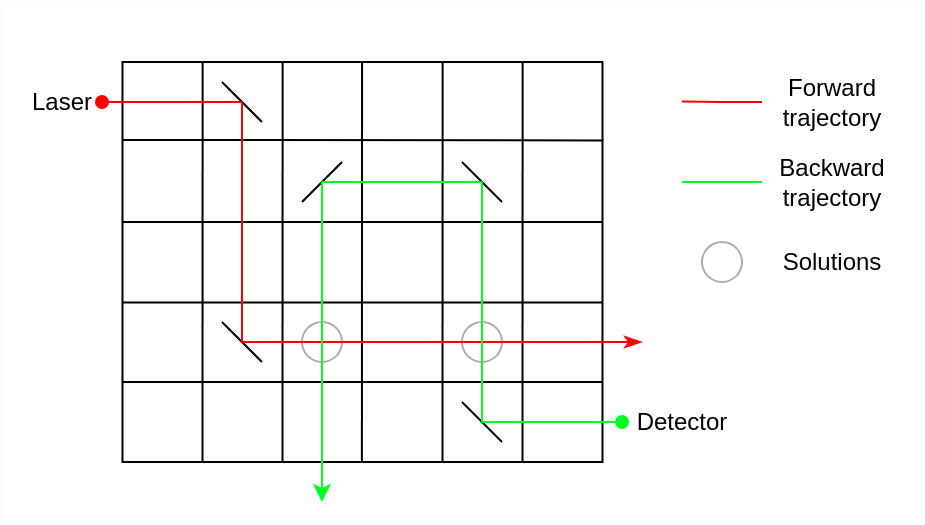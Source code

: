 <mxfile version="16.1.2" type="device"><diagram id="O3vYPsc8bkEee7WRaIUD" name="Page-1"><mxGraphModel dx="1155" dy="642" grid="1" gridSize="10" guides="1" tooltips="1" connect="1" arrows="1" fold="1" page="1" pageScale="1" pageWidth="827" pageHeight="1169" math="0" shadow="0"><root><mxCell id="0"/><mxCell id="1" parent="0"/><mxCell id="CU_fQJpmXWl5R8ez9NdN-44" value="" style="rounded=0;whiteSpace=wrap;html=1;strokeColor=#FCFCFC;fillColor=default;" vertex="1" parent="1"><mxGeometry x="20" y="10" width="460" height="260" as="geometry"/></mxCell><mxCell id="CU_fQJpmXWl5R8ez9NdN-1" value="" style="rounded=0;whiteSpace=wrap;html=1;" vertex="1" parent="1"><mxGeometry x="80.24" y="40" width="240" height="200" as="geometry"/></mxCell><mxCell id="CU_fQJpmXWl5R8ez9NdN-40" value="" style="ellipse;whiteSpace=wrap;html=1;aspect=fixed;fillColor=none;strokeColor=#ADADAD;" vertex="1" parent="1"><mxGeometry x="170" y="170" width="20" height="20" as="geometry"/></mxCell><mxCell id="CU_fQJpmXWl5R8ez9NdN-38" value="" style="ellipse;whiteSpace=wrap;html=1;aspect=fixed;fillColor=none;strokeColor=#ADADAD;" vertex="1" parent="1"><mxGeometry x="250" y="170" width="20" height="20" as="geometry"/></mxCell><mxCell id="CU_fQJpmXWl5R8ez9NdN-2" value="" style="endArrow=none;html=1;rounded=0;entryX=0.167;entryY=0;entryDx=0;entryDy=0;entryPerimeter=0;" edge="1" parent="1" target="CU_fQJpmXWl5R8ez9NdN-1"><mxGeometry width="50" height="50" relative="1" as="geometry"><mxPoint x="120.24" y="240" as="sourcePoint"/><mxPoint x="480.24" y="550" as="targetPoint"/></mxGeometry></mxCell><mxCell id="CU_fQJpmXWl5R8ez9NdN-3" value="" style="endArrow=none;html=1;rounded=0;entryX=0.167;entryY=0;entryDx=0;entryDy=0;entryPerimeter=0;" edge="1" parent="1"><mxGeometry width="50" height="50" relative="1" as="geometry"><mxPoint x="160.24" y="240" as="sourcePoint"/><mxPoint x="160.32" y="40" as="targetPoint"/></mxGeometry></mxCell><mxCell id="CU_fQJpmXWl5R8ez9NdN-4" value="" style="endArrow=none;html=1;rounded=0;entryX=0.167;entryY=0;entryDx=0;entryDy=0;entryPerimeter=0;" edge="1" parent="1"><mxGeometry width="50" height="50" relative="1" as="geometry"><mxPoint x="199.95" y="240" as="sourcePoint"/><mxPoint x="200.03" y="40" as="targetPoint"/></mxGeometry></mxCell><mxCell id="CU_fQJpmXWl5R8ez9NdN-5" value="" style="endArrow=none;html=1;rounded=0;entryX=0.167;entryY=0;entryDx=0;entryDy=0;entryPerimeter=0;" edge="1" parent="1"><mxGeometry width="50" height="50" relative="1" as="geometry"><mxPoint x="240.24" y="240" as="sourcePoint"/><mxPoint x="240.32" y="40" as="targetPoint"/></mxGeometry></mxCell><mxCell id="CU_fQJpmXWl5R8ez9NdN-6" value="" style="endArrow=none;html=1;rounded=0;entryX=0.167;entryY=0;entryDx=0;entryDy=0;entryPerimeter=0;" edge="1" parent="1"><mxGeometry width="50" height="50" relative="1" as="geometry"><mxPoint x="280.24" y="240" as="sourcePoint"/><mxPoint x="280.32" y="40" as="targetPoint"/></mxGeometry></mxCell><mxCell id="CU_fQJpmXWl5R8ez9NdN-7" value="" style="endArrow=none;html=1;rounded=0;entryX=1.002;entryY=0.196;entryDx=0;entryDy=0;entryPerimeter=0;" edge="1" parent="1" target="CU_fQJpmXWl5R8ez9NdN-1"><mxGeometry width="50" height="50" relative="1" as="geometry"><mxPoint x="80.24" y="79" as="sourcePoint"/><mxPoint x="360.24" y="200" as="targetPoint"/></mxGeometry></mxCell><mxCell id="CU_fQJpmXWl5R8ez9NdN-8" value="" style="endArrow=none;html=1;rounded=0;exitX=-0.005;exitY=0.196;exitDx=0;exitDy=0;exitPerimeter=0;" edge="1" parent="1"><mxGeometry width="50" height="50" relative="1" as="geometry"><mxPoint x="80.24" y="120.0" as="sourcePoint"/><mxPoint x="320.24" y="120" as="targetPoint"/></mxGeometry></mxCell><mxCell id="CU_fQJpmXWl5R8ez9NdN-9" value="" style="endArrow=none;html=1;rounded=0;entryX=0.999;entryY=0.601;entryDx=0;entryDy=0;entryPerimeter=0;exitX=-0.001;exitY=0.601;exitDx=0;exitDy=0;exitPerimeter=0;" edge="1" parent="1" source="CU_fQJpmXWl5R8ez9NdN-1" target="CU_fQJpmXWl5R8ez9NdN-1"><mxGeometry width="50" height="50" relative="1" as="geometry"><mxPoint x="90.24" y="160" as="sourcePoint"/><mxPoint x="280.24" y="160" as="targetPoint"/></mxGeometry></mxCell><mxCell id="CU_fQJpmXWl5R8ez9NdN-10" value="" style="endArrow=none;html=1;rounded=0;exitX=-0.005;exitY=0.196;exitDx=0;exitDy=0;exitPerimeter=0;" edge="1" parent="1"><mxGeometry width="50" height="50" relative="1" as="geometry"><mxPoint x="80.24" y="200.0" as="sourcePoint"/><mxPoint x="320.24" y="200" as="targetPoint"/></mxGeometry></mxCell><mxCell id="CU_fQJpmXWl5R8ez9NdN-12" value="Detector" style="text;html=1;strokeColor=none;fillColor=none;align=center;verticalAlign=middle;whiteSpace=wrap;rounded=0;" vertex="1" parent="1"><mxGeometry x="330" y="200" width="60" height="40" as="geometry"/></mxCell><mxCell id="CU_fQJpmXWl5R8ez9NdN-13" value="Laser" style="text;html=1;strokeColor=none;fillColor=none;align=center;verticalAlign=middle;whiteSpace=wrap;rounded=0;" vertex="1" parent="1"><mxGeometry x="30" y="40" width="40" height="40" as="geometry"/></mxCell><mxCell id="CU_fQJpmXWl5R8ez9NdN-16" value="" style="endArrow=none;html=1;rounded=0;" edge="1" parent="1"><mxGeometry width="50" height="50" relative="1" as="geometry"><mxPoint x="130.0" y="50" as="sourcePoint"/><mxPoint x="150.0" y="70" as="targetPoint"/></mxGeometry></mxCell><mxCell id="CU_fQJpmXWl5R8ez9NdN-17" value="" style="endArrow=none;html=1;rounded=0;" edge="1" parent="1"><mxGeometry width="50" height="50" relative="1" as="geometry"><mxPoint x="130.0" y="170" as="sourcePoint"/><mxPoint x="150.0" y="190" as="targetPoint"/></mxGeometry></mxCell><mxCell id="CU_fQJpmXWl5R8ez9NdN-18" value="" style="endArrow=none;html=1;rounded=0;" edge="1" parent="1"><mxGeometry width="50" height="50" relative="1" as="geometry"><mxPoint x="250.0" y="90" as="sourcePoint"/><mxPoint x="270.0" y="110" as="targetPoint"/></mxGeometry></mxCell><mxCell id="CU_fQJpmXWl5R8ez9NdN-19" value="" style="endArrow=none;html=1;rounded=0;" edge="1" parent="1"><mxGeometry width="50" height="50" relative="1" as="geometry"><mxPoint x="250.0" y="210" as="sourcePoint"/><mxPoint x="270.0" y="230" as="targetPoint"/></mxGeometry></mxCell><mxCell id="CU_fQJpmXWl5R8ez9NdN-21" value="" style="endArrow=none;html=1;rounded=0;" edge="1" parent="1"><mxGeometry width="50" height="50" relative="1" as="geometry"><mxPoint x="170.0" y="110" as="sourcePoint"/><mxPoint x="190.0" y="90" as="targetPoint"/></mxGeometry></mxCell><mxCell id="CU_fQJpmXWl5R8ez9NdN-23" value="" style="endArrow=none;html=1;rounded=0;fillColor=#f8cecc;strokeColor=#FF0000;startArrow=oval;startFill=1;" edge="1" parent="1" source="CU_fQJpmXWl5R8ez9NdN-13"><mxGeometry width="50" height="50" relative="1" as="geometry"><mxPoint x="370" y="150" as="sourcePoint"/><mxPoint x="140" y="60" as="targetPoint"/></mxGeometry></mxCell><mxCell id="CU_fQJpmXWl5R8ez9NdN-24" value="" style="endArrow=none;html=1;rounded=0;fillColor=#f8cecc;strokeColor=#FF0000;" edge="1" parent="1"><mxGeometry width="50" height="50" relative="1" as="geometry"><mxPoint x="140" y="60" as="sourcePoint"/><mxPoint x="140" y="180" as="targetPoint"/></mxGeometry></mxCell><mxCell id="CU_fQJpmXWl5R8ez9NdN-26" value="" style="endArrow=classicThin;html=1;rounded=0;strokeColor=#FF0000;endFill=1;" edge="1" parent="1"><mxGeometry width="50" height="50" relative="1" as="geometry"><mxPoint x="140" y="180" as="sourcePoint"/><mxPoint x="340" y="180" as="targetPoint"/></mxGeometry></mxCell><mxCell id="CU_fQJpmXWl5R8ez9NdN-27" value="" style="endArrow=none;html=1;rounded=0;strokeColor=#00FF22;exitX=0;exitY=0.5;exitDx=0;exitDy=0;startArrow=oval;startFill=1;" edge="1" parent="1" source="CU_fQJpmXWl5R8ez9NdN-12"><mxGeometry width="50" height="50" relative="1" as="geometry"><mxPoint x="150" y="190" as="sourcePoint"/><mxPoint x="260" y="220" as="targetPoint"/></mxGeometry></mxCell><mxCell id="CU_fQJpmXWl5R8ez9NdN-28" value="" style="endArrow=none;html=1;rounded=0;strokeColor=#00FF22;" edge="1" parent="1"><mxGeometry width="50" height="50" relative="1" as="geometry"><mxPoint x="260" y="100" as="sourcePoint"/><mxPoint x="180" y="100" as="targetPoint"/></mxGeometry></mxCell><mxCell id="CU_fQJpmXWl5R8ez9NdN-30" value="" style="endArrow=classic;html=1;rounded=0;strokeColor=#00FF22;" edge="1" parent="1"><mxGeometry width="50" height="50" relative="1" as="geometry"><mxPoint x="180" y="100" as="sourcePoint"/><mxPoint x="180" y="260" as="targetPoint"/></mxGeometry></mxCell><mxCell id="CU_fQJpmXWl5R8ez9NdN-31" value="" style="endArrow=none;html=1;rounded=0;fillColor=#f8cecc;strokeColor=#FF0000;" edge="1" parent="1"><mxGeometry width="50" height="50" relative="1" as="geometry"><mxPoint x="360" y="59.71" as="sourcePoint"/><mxPoint x="400" y="60" as="targetPoint"/><Array as="points"><mxPoint x="380" y="60"/></Array></mxGeometry></mxCell><mxCell id="CU_fQJpmXWl5R8ez9NdN-32" value="Forward trajectory" style="text;html=1;strokeColor=none;fillColor=none;align=center;verticalAlign=middle;whiteSpace=wrap;rounded=0;" vertex="1" parent="1"><mxGeometry x="400" y="40" width="70" height="40" as="geometry"/></mxCell><mxCell id="CU_fQJpmXWl5R8ez9NdN-33" value="" style="endArrow=none;html=1;rounded=0;strokeColor=#00FF22;" edge="1" parent="1"><mxGeometry width="50" height="50" relative="1" as="geometry"><mxPoint x="400" y="100" as="sourcePoint"/><mxPoint x="360" y="100" as="targetPoint"/></mxGeometry></mxCell><mxCell id="CU_fQJpmXWl5R8ez9NdN-34" value="Backward trajectory" style="text;html=1;strokeColor=none;fillColor=none;align=center;verticalAlign=middle;whiteSpace=wrap;rounded=0;" vertex="1" parent="1"><mxGeometry x="400" y="80" width="70" height="40" as="geometry"/></mxCell><mxCell id="CU_fQJpmXWl5R8ez9NdN-37" value="" style="endArrow=none;html=1;rounded=0;strokeColor=#00FF22;" edge="1" parent="1"><mxGeometry width="50" height="50" relative="1" as="geometry"><mxPoint x="260" y="100" as="sourcePoint"/><mxPoint x="260" y="220" as="targetPoint"/></mxGeometry></mxCell><mxCell id="CU_fQJpmXWl5R8ez9NdN-41" value="" style="ellipse;whiteSpace=wrap;html=1;aspect=fixed;fillColor=none;strokeColor=#ADADAD;" vertex="1" parent="1"><mxGeometry x="370" y="130" width="20" height="20" as="geometry"/></mxCell><mxCell id="CU_fQJpmXWl5R8ez9NdN-42" value="Solutions" style="text;html=1;strokeColor=none;fillColor=none;align=center;verticalAlign=middle;whiteSpace=wrap;rounded=0;" vertex="1" parent="1"><mxGeometry x="400" y="120" width="70" height="40" as="geometry"/></mxCell></root></mxGraphModel></diagram></mxfile>